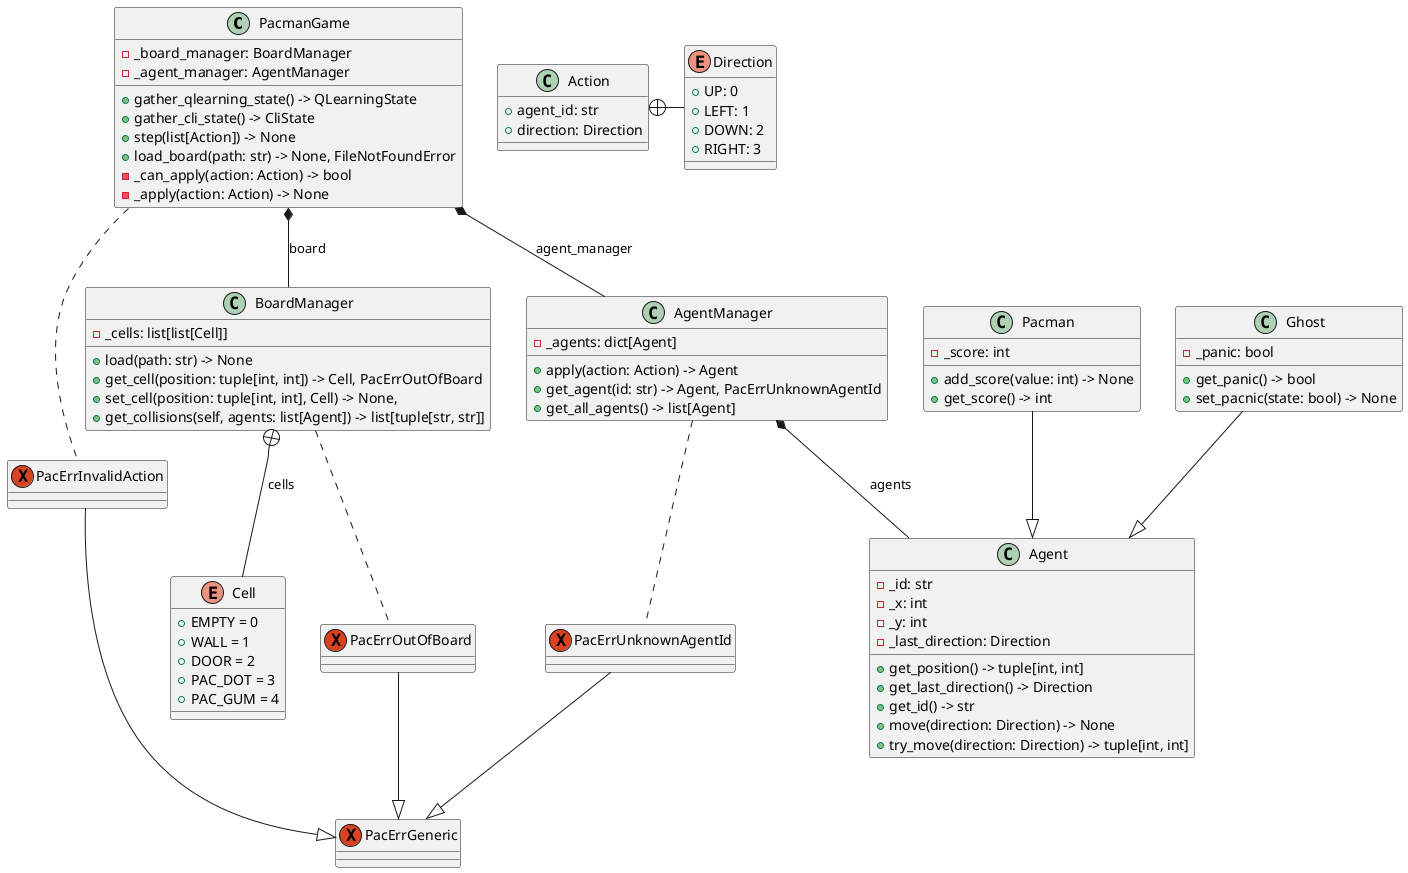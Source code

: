 @startuml class_back

class PacmanGame {
	- _board_manager: BoardManager
	- _agent_manager: AgentManager

	+ gather_qlearning_state() -> QLearningState
	+ gather_cli_state() -> CliState
	+ step(list[Action]) -> None
	+ load_board(path: str) -> None, FileNotFoundError
	- _can_apply(action: Action) -> bool
	- _apply(action: Action) -> None
}

class BoardManager {
	- _cells: list[list[Cell]]

	+ load(path: str) -> None
	+ get_cell(position: tuple[int, int]) -> Cell, PacErrOutOfBoard
	+ set_cell(position: tuple[int, int], Cell) -> None,
	+ get_collisions(self, agents: list[Agent]) -> list[tuple[str, str]]
}

class AgentManager {
	- _agents: dict[Agent]

	+ apply(action: Action) -> Agent
	+ get_agent(id: str) -> Agent, PacErrUnknownAgentId
	+ get_all_agents() -> list[Agent]
}

enum Cell {
	+ EMPTY = 0
	+ WALL = 1
	+ DOOR = 2
	+ PAC_DOT = 3
	+ PAC_GUM = 4
}

class Agent {
	- _id: str
	- _x: int
	- _y: int
	- _last_direction: Direction

	+ get_position() -> tuple[int, int]
	+ get_last_direction() -> Direction
	+ get_id() -> str
	+ move(direction: Direction) -> None
	+ try_move(direction: Direction) -> tuple[int, int]
}

class Pacman {
	- _score: int
	+ add_score(value: int) -> None
	+ get_score() -> int
}

class Ghost {
	- _panic: bool

	+ get_panic() -> bool
	+ set_pacnic(state: bool) -> None
}

enum Direction {
	+ UP: 0
	+ LEFT: 1
	+ DOWN: 2
	+ RIGHT: 3
}

class Action {
	+ agent_id: str
	+ direction: Direction
}

exception PacErrGeneric {
}
exception PacErrOutOfBoard {
}
exception PacErrUnknownAgentId {
}
exception PacErrInvalidAction



PacmanGame *-- AgentManager: agent_manager
AgentManager *-- Agent: agents
PacmanGame *-- BoardManager: board
BoardManager +-- Cell: cells
Pacman --|> Agent
Ghost --|> Agent

Action +-r- Direction

BoardManager .. PacErrOutOfBoard
AgentManager .. PacErrUnknownAgentId
PacmanGame .. PacErrInvalidAction

PacErrGeneric <|-u- PacErrOutOfBoard
PacErrGeneric <|-u- PacErrUnknownAgentId
PacErrGeneric <|-u- PacErrInvalidAction

@enduml

